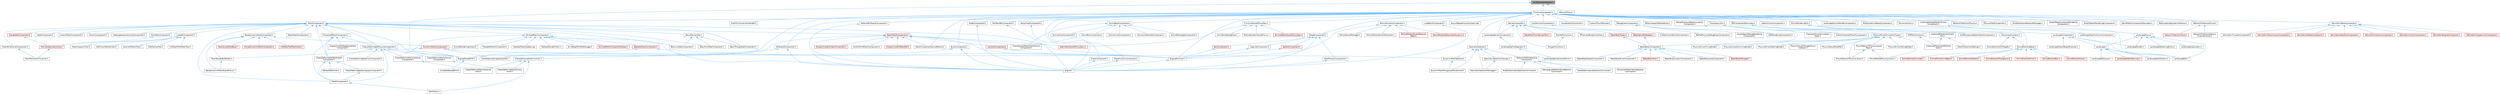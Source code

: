 digraph "NavRelevantInterface.h"
{
 // INTERACTIVE_SVG=YES
 // LATEX_PDF_SIZE
  bgcolor="transparent";
  edge [fontname=Helvetica,fontsize=10,labelfontname=Helvetica,labelfontsize=10];
  node [fontname=Helvetica,fontsize=10,shape=box,height=0.2,width=0.4];
  Node1 [id="Node000001",label="NavRelevantInterface.h",height=0.2,width=0.4,color="gray40", fillcolor="grey60", style="filled", fontcolor="black",tooltip=" "];
  Node1 -> Node2 [id="edge1_Node000001_Node000002",dir="back",color="steelblue1",style="solid",tooltip=" "];
  Node2 [id="Node000002",label="EngineSharedPCH.h",height=0.2,width=0.4,color="grey40", fillcolor="white", style="filled",URL="$dc/dbb/EngineSharedPCH_8h.html",tooltip=" "];
  Node2 -> Node3 [id="edge2_Node000002_Node000003",dir="back",color="steelblue1",style="solid",tooltip=" "];
  Node3 [id="Node000003",label="UnrealEdSharedPCH.h",height=0.2,width=0.4,color="grey40", fillcolor="white", style="filled",URL="$d1/de6/UnrealEdSharedPCH_8h.html",tooltip=" "];
  Node1 -> Node4 [id="edge3_Node000001_Node000004",dir="back",color="steelblue1",style="solid",tooltip=" "];
  Node4 [id="Node000004",label="NavLinkProxy.h",height=0.2,width=0.4,color="grey40", fillcolor="white", style="filled",URL="$d7/dda/NavLinkProxy_8h.html",tooltip=" "];
  Node1 -> Node5 [id="edge4_Node000001_Node000005",dir="back",color="steelblue1",style="solid",tooltip=" "];
  Node5 [id="Node000005",label="PrimitiveComponent.h",height=0.2,width=0.4,color="grey40", fillcolor="white", style="filled",URL="$df/d9f/PrimitiveComponent_8h.html",tooltip=" "];
  Node5 -> Node6 [id="edge5_Node000005_Node000006",dir="back",color="steelblue1",style="solid",tooltip=" "];
  Node6 [id="Node000006",label="ActorPrimitiveColorHandler.h",height=0.2,width=0.4,color="grey40", fillcolor="white", style="filled",URL="$d4/d72/ActorPrimitiveColorHandler_8h.html",tooltip=" "];
  Node5 -> Node7 [id="edge6_Node000005_Node000007",dir="back",color="steelblue1",style="solid",tooltip=" "];
  Node7 [id="Node000007",label="ArrowComponent.h",height=0.2,width=0.4,color="grey40", fillcolor="white", style="filled",URL="$db/d35/ArrowComponent_8h.html",tooltip=" "];
  Node7 -> Node8 [id="edge7_Node000007_Node000008",dir="back",color="steelblue1",style="solid",tooltip=" "];
  Node8 [id="Node000008",label="Engine.h",height=0.2,width=0.4,color="grey40", fillcolor="white", style="filled",URL="$d1/d34/Public_2Engine_8h.html",tooltip=" "];
  Node5 -> Node9 [id="edge8_Node000005_Node000009",dir="back",color="steelblue1",style="solid",tooltip=" "];
  Node9 [id="Node000009",label="AsyncRegisterLevelContext.cpp",height=0.2,width=0.4,color="grey40", fillcolor="white", style="filled",URL="$da/df8/AsyncRegisterLevelContext_8cpp.html",tooltip=" "];
  Node5 -> Node10 [id="edge9_Node000005_Node000010",dir="back",color="steelblue1",style="solid",tooltip=" "];
  Node10 [id="Node000010",label="BakedShallowWaterSimulation\lComponent.h",height=0.2,width=0.4,color="grey40", fillcolor="white", style="filled",URL="$d4/dbc/BakedShallowWaterSimulationComponent_8h.html",tooltip=" "];
  Node10 -> Node11 [id="edge10_Node000010_Node000011",dir="back",color="steelblue1",style="solid",tooltip=" "];
  Node11 [id="Node000011",label="WaterBodyComponent.h",height=0.2,width=0.4,color="grey40", fillcolor="white", style="filled",URL="$db/d59/WaterBodyComponent_8h.html",tooltip=" "];
  Node11 -> Node12 [id="edge11_Node000011_Node000012",dir="back",color="steelblue1",style="solid",tooltip=" "];
  Node12 [id="Node000012",label="WaterBodyActor.h",height=0.2,width=0.4,color="red", fillcolor="#FFF0F0", style="filled",URL="$da/d45/WaterBodyActor_8h.html",tooltip=" "];
  Node11 -> Node18 [id="edge12_Node000011_Node000018",dir="back",color="steelblue1",style="solid",tooltip=" "];
  Node18 [id="Node000018",label="WaterBodyCustomComponent.h",height=0.2,width=0.4,color="grey40", fillcolor="white", style="filled",URL="$dd/dc1/WaterBodyCustomComponent_8h.html",tooltip=" "];
  Node11 -> Node19 [id="edge13_Node000011_Node000019",dir="back",color="steelblue1",style="solid",tooltip=" "];
  Node19 [id="Node000019",label="WaterBodyLakeComponent.h",height=0.2,width=0.4,color="grey40", fillcolor="white", style="filled",URL="$d8/db7/WaterBodyLakeComponent_8h.html",tooltip=" "];
  Node11 -> Node20 [id="edge14_Node000011_Node000020",dir="back",color="steelblue1",style="solid",tooltip=" "];
  Node20 [id="Node000020",label="WaterBodyManager.h",height=0.2,width=0.4,color="red", fillcolor="#FFF0F0", style="filled",URL="$d7/d25/WaterBodyManager_8h.html",tooltip=" "];
  Node11 -> Node22 [id="edge15_Node000011_Node000022",dir="back",color="steelblue1",style="solid",tooltip=" "];
  Node22 [id="Node000022",label="WaterBodyOceanComponent.h",height=0.2,width=0.4,color="grey40", fillcolor="white", style="filled",URL="$d8/d9e/WaterBodyOceanComponent_8h.html",tooltip=" "];
  Node11 -> Node23 [id="edge16_Node000011_Node000023",dir="back",color="steelblue1",style="solid",tooltip=" "];
  Node23 [id="Node000023",label="WaterBodyRiverComponent.h",height=0.2,width=0.4,color="grey40", fillcolor="white", style="filled",URL="$d6/d69/WaterBodyRiverComponent_8h.html",tooltip=" "];
  Node5 -> Node24 [id="edge17_Node000005_Node000024",dir="back",color="steelblue1",style="solid",tooltip=" "];
  Node24 [id="Node000024",label="BillboardComponent.h",height=0.2,width=0.4,color="grey40", fillcolor="white", style="filled",URL="$db/d72/BillboardComponent_8h.html",tooltip=" "];
  Node24 -> Node25 [id="edge18_Node000024_Node000025",dir="back",color="steelblue1",style="solid",tooltip=" "];
  Node25 [id="Node000025",label="ChaosDeformableSolverActor.h",height=0.2,width=0.4,color="grey40", fillcolor="white", style="filled",URL="$d2/de9/ChaosDeformableSolverActor_8h.html",tooltip=" "];
  Node25 -> Node26 [id="edge19_Node000025_Node000026",dir="back",color="steelblue1",style="solid",tooltip=" "];
  Node26 [id="Node000026",label="ChaosDeformableCollisions\lActor.h",height=0.2,width=0.4,color="grey40", fillcolor="white", style="filled",URL="$d2/dce/ChaosDeformableCollisionsActor_8h.html",tooltip=" "];
  Node25 -> Node27 [id="edge20_Node000025_Node000027",dir="back",color="steelblue1",style="solid",tooltip=" "];
  Node27 [id="Node000027",label="ChaosDeformableConstraints\lActor.h",height=0.2,width=0.4,color="grey40", fillcolor="white", style="filled",URL="$d0/dd2/ChaosDeformableConstraintsActor_8h.html",tooltip=" "];
  Node25 -> Node28 [id="edge21_Node000025_Node000028",dir="back",color="steelblue1",style="solid",tooltip=" "];
  Node28 [id="Node000028",label="FleshActor.h",height=0.2,width=0.4,color="grey40", fillcolor="white", style="filled",URL="$d1/d7e/FleshActor_8h.html",tooltip=" "];
  Node24 -> Node8 [id="edge22_Node000024_Node000008",dir="back",color="steelblue1",style="solid",tooltip=" "];
  Node5 -> Node29 [id="edge23_Node000005_Node000029",dir="back",color="steelblue1",style="solid",tooltip=" "];
  Node29 [id="Node000029",label="BrushComponent.h",height=0.2,width=0.4,color="grey40", fillcolor="white", style="filled",URL="$d0/d9c/BrushComponent_8h.html",tooltip=" "];
  Node29 -> Node8 [id="edge24_Node000029_Node000008",dir="back",color="steelblue1",style="solid",tooltip=" "];
  Node29 -> Node30 [id="edge25_Node000029_Node000030",dir="back",color="steelblue1",style="solid",tooltip=" "];
  Node30 [id="Node000030",label="SceneGeometrySpatialCache.h",height=0.2,width=0.4,color="grey40", fillcolor="white", style="filled",URL="$d6/d6f/SceneGeometrySpatialCache_8h.html",tooltip=" "];
  Node5 -> Node31 [id="edge26_Node000005_Node000031",dir="back",color="steelblue1",style="solid",tooltip=" "];
  Node31 [id="Node000031",label="ClusterUnionComponent.h",height=0.2,width=0.4,color="grey40", fillcolor="white", style="filled",URL="$d0/d16/ClusterUnionComponent_8h.html",tooltip=" "];
  Node31 -> Node32 [id="edge27_Node000031_Node000032",dir="back",color="steelblue1",style="solid",tooltip=" "];
  Node32 [id="Node000032",label="ClusterUnionVehicleComponent.h",height=0.2,width=0.4,color="grey40", fillcolor="white", style="filled",URL="$dd/deb/ClusterUnionVehicleComponent_8h.html",tooltip=" "];
  Node5 -> Node33 [id="edge28_Node000005_Node000033",dir="back",color="steelblue1",style="solid",tooltip=" "];
  Node33 [id="Node000033",label="ComponentCollisionUtil.h",height=0.2,width=0.4,color="grey40", fillcolor="white", style="filled",URL="$d9/d1c/ComponentCollisionUtil_8h.html",tooltip=" "];
  Node5 -> Node34 [id="edge29_Node000005_Node000034",dir="back",color="steelblue1",style="solid",tooltip=" "];
  Node34 [id="Node000034",label="CustomPhysXPayload.h",height=0.2,width=0.4,color="grey40", fillcolor="white", style="filled",URL="$d3/d90/CustomPhysXPayload_8h.html",tooltip=" "];
  Node5 -> Node35 [id="edge30_Node000005_Node000035",dir="back",color="steelblue1",style="solid",tooltip=" "];
  Node35 [id="Node000035",label="DebugDrawComponent.h",height=0.2,width=0.4,color="grey40", fillcolor="white", style="filled",URL="$d9/dae/DebugDrawComponent_8h.html",tooltip=" "];
  Node35 -> Node36 [id="edge31_Node000035_Node000036",dir="back",color="steelblue1",style="solid",tooltip=" "];
  Node36 [id="Node000036",label="EQSRenderingComponent.h",height=0.2,width=0.4,color="grey40", fillcolor="white", style="filled",URL="$df/d63/EQSRenderingComponent_8h.html",tooltip=" "];
  Node35 -> Node37 [id="edge32_Node000035_Node000037",dir="back",color="steelblue1",style="solid",tooltip=" "];
  Node37 [id="Node000037",label="PathedPhysicsDebugDrawComponent.h",height=0.2,width=0.4,color="grey40", fillcolor="white", style="filled",URL="$d9/dd8/PathedPhysicsDebugDrawComponent_8h.html",tooltip=" "];
  Node35 -> Node38 [id="edge33_Node000035_Node000038",dir="back",color="steelblue1",style="solid",tooltip=" "];
  Node38 [id="Node000038",label="SmartObjectDebugRendering\lComponent.h",height=0.2,width=0.4,color="grey40", fillcolor="white", style="filled",URL="$d2/db9/SmartObjectDebugRenderingComponent_8h.html",tooltip=" "];
  Node5 -> Node39 [id="edge34_Node000005_Node000039",dir="back",color="steelblue1",style="solid",tooltip=" "];
  Node39 [id="Node000039",label="DrawFrustumComponent.h",height=0.2,width=0.4,color="grey40", fillcolor="white", style="filled",URL="$db/d24/DrawFrustumComponent_8h.html",tooltip=" "];
  Node39 -> Node8 [id="edge35_Node000039_Node000008",dir="back",color="steelblue1",style="solid",tooltip=" "];
  Node5 -> Node40 [id="edge36_Node000005_Node000040",dir="back",color="steelblue1",style="solid",tooltip=" "];
  Node40 [id="Node000040",label="EditorComponentSourceFactory.h",height=0.2,width=0.4,color="grey40", fillcolor="white", style="filled",URL="$d4/d35/EditorComponentSourceFactory_8h.html",tooltip=" "];
  Node5 -> Node41 [id="edge37_Node000005_Node000041",dir="back",color="steelblue1",style="solid",tooltip=" "];
  Node41 [id="Node000041",label="EditorViewportSelectability.h",height=0.2,width=0.4,color="grey40", fillcolor="white", style="filled",URL="$d0/da6/EditorViewportSelectability_8h.html",tooltip=" "];
  Node5 -> Node42 [id="edge38_Node000005_Node000042",dir="back",color="steelblue1",style="solid",tooltip=" "];
  Node42 [id="Node000042",label="EngineMinimal.h",height=0.2,width=0.4,color="grey40", fillcolor="white", style="filled",URL="$d0/d2c/EngineMinimal_8h.html",tooltip=" "];
  Node42 -> Node8 [id="edge39_Node000042_Node000008",dir="back",color="steelblue1",style="solid",tooltip=" "];
  Node5 -> Node2 [id="edge40_Node000005_Node000002",dir="back",color="steelblue1",style="solid",tooltip=" "];
  Node5 -> Node43 [id="edge41_Node000005_Node000043",dir="back",color="steelblue1",style="solid",tooltip=" "];
  Node43 [id="Node000043",label="FloorQueryUtils.h",height=0.2,width=0.4,color="grey40", fillcolor="white", style="filled",URL="$df/d2a/FloorQueryUtils_8h.html",tooltip=" "];
  Node43 -> Node44 [id="edge42_Node000043_Node000044",dir="back",color="steelblue1",style="solid",tooltip=" "];
  Node44 [id="Node000044",label="ChaosCharacterMoverComponent.h",height=0.2,width=0.4,color="grey40", fillcolor="white", style="filled",URL="$d5/dd2/ChaosCharacterMoverComponent_8h.html",tooltip=" "];
  Node43 -> Node45 [id="edge43_Node000043_Node000045",dir="back",color="steelblue1",style="solid",tooltip=" "];
  Node45 [id="Node000045",label="CharacterMoverSimulation\lTypes.h",height=0.2,width=0.4,color="grey40", fillcolor="white", style="filled",URL="$df/dcc/CharacterMoverSimulationTypes_8h.html",tooltip=" "];
  Node43 -> Node46 [id="edge44_Node000043_Node000046",dir="back",color="steelblue1",style="solid",tooltip=" "];
  Node46 [id="Node000046",label="PhysicsMoverSimulationTypes.h",height=0.2,width=0.4,color="grey40", fillcolor="white", style="filled",URL="$d1/d2f/PhysicsMoverSimulationTypes_8h.html",tooltip=" "];
  Node46 -> Node47 [id="edge45_Node000046_Node000047",dir="back",color="steelblue1",style="solid",tooltip=" "];
  Node47 [id="Node000047",label="MoverNetworkPhysicsLiaison.h",height=0.2,width=0.4,color="grey40", fillcolor="white", style="filled",URL="$d7/d6a/MoverNetworkPhysicsLiaison_8h.html",tooltip=" "];
  Node46 -> Node48 [id="edge46_Node000046_Node000048",dir="back",color="steelblue1",style="solid",tooltip=" "];
  Node48 [id="Node000048",label="MoverNetworkPhysicsLiaison\lBase.h",height=0.2,width=0.4,color="grey40", fillcolor="white", style="filled",URL="$d6/d54/MoverNetworkPhysicsLiaisonBase_8h.html",tooltip=" "];
  Node48 -> Node47 [id="edge47_Node000048_Node000047",dir="back",color="steelblue1",style="solid",tooltip=" "];
  Node48 -> Node49 [id="edge48_Node000048_Node000049",dir="back",color="steelblue1",style="solid",tooltip=" "];
  Node49 [id="Node000049",label="MoverPathedPhysicsLiaison.h",height=0.2,width=0.4,color="grey40", fillcolor="white", style="filled",URL="$d8/d2d/MoverPathedPhysicsLiaison_8h.html",tooltip=" "];
  Node46 -> Node49 [id="edge49_Node000046_Node000049",dir="back",color="steelblue1",style="solid",tooltip=" "];
  Node46 -> Node50 [id="edge50_Node000046_Node000050",dir="back",color="steelblue1",style="solid",tooltip=" "];
  Node50 [id="Node000050",label="PhysicsDrivenFallingMode.h",height=0.2,width=0.4,color="grey40", fillcolor="white", style="filled",URL="$de/d7a/PhysicsDrivenFallingMode_8h.html",tooltip=" "];
  Node46 -> Node51 [id="edge51_Node000046_Node000051",dir="back",color="steelblue1",style="solid",tooltip=" "];
  Node51 [id="Node000051",label="PhysicsDrivenFlyingMode.h",height=0.2,width=0.4,color="grey40", fillcolor="white", style="filled",URL="$d4/d63/PhysicsDrivenFlyingMode_8h.html",tooltip=" "];
  Node46 -> Node52 [id="edge52_Node000046_Node000052",dir="back",color="steelblue1",style="solid",tooltip=" "];
  Node52 [id="Node000052",label="PhysicsDrivenSwimmingMode.h",height=0.2,width=0.4,color="grey40", fillcolor="white", style="filled",URL="$d2/d15/PhysicsDrivenSwimmingMode_8h.html",tooltip=" "];
  Node46 -> Node53 [id="edge53_Node000046_Node000053",dir="back",color="steelblue1",style="solid",tooltip=" "];
  Node53 [id="Node000053",label="PhysicsDrivenWalkingMode.h",height=0.2,width=0.4,color="grey40", fillcolor="white", style="filled",URL="$d8/d69/PhysicsDrivenWalkingMode_8h.html",tooltip=" "];
  Node46 -> Node54 [id="edge54_Node000046_Node000054",dir="back",color="steelblue1",style="solid",tooltip=" "];
  Node54 [id="Node000054",label="PhysicsMoverManagerAsync\lCallback.h",height=0.2,width=0.4,color="grey40", fillcolor="white", style="filled",URL="$d6/d7c/PhysicsMoverManagerAsyncCallback_8h.html",tooltip=" "];
  Node46 -> Node55 [id="edge55_Node000046_Node000055",dir="back",color="steelblue1",style="solid",tooltip=" "];
  Node55 [id="Node000055",label="PhysicsStanceModifier.h",height=0.2,width=0.4,color="grey40", fillcolor="white", style="filled",URL="$dc/d04/PhysicsStanceModifier_8h.html",tooltip=" "];
  Node5 -> Node56 [id="edge56_Node000005_Node000056",dir="back",color="steelblue1",style="solid",tooltip=" "];
  Node56 [id="Node000056",label="GeometrySelector.h",height=0.2,width=0.4,color="grey40", fillcolor="white", style="filled",URL="$d5/d67/GeometrySelector_8h.html",tooltip=" "];
  Node56 -> Node57 [id="edge57_Node000056_Node000057",dir="back",color="steelblue1",style="solid",tooltip=" "];
  Node57 [id="Node000057",label="DynamicMeshPolygroupTransformer.h",height=0.2,width=0.4,color="grey40", fillcolor="white", style="filled",URL="$dc/db2/DynamicMeshPolygroupTransformer_8h.html",tooltip=" "];
  Node56 -> Node58 [id="edge58_Node000056_Node000058",dir="back",color="steelblue1",style="solid",tooltip=" "];
  Node58 [id="Node000058",label="DynamicMeshSelector.h",height=0.2,width=0.4,color="grey40", fillcolor="white", style="filled",URL="$dc/d01/DynamicMeshSelector_8h.html",tooltip=" "];
  Node58 -> Node57 [id="edge59_Node000058_Node000057",dir="back",color="steelblue1",style="solid",tooltip=" "];
  Node56 -> Node59 [id="edge60_Node000056_Node000059",dir="back",color="steelblue1",style="solid",tooltip=" "];
  Node59 [id="Node000059",label="GeometrySelectionChanges.h",height=0.2,width=0.4,color="grey40", fillcolor="white", style="filled",URL="$d2/d21/GeometrySelectionChanges_8h.html",tooltip=" "];
  Node59 -> Node60 [id="edge61_Node000059_Node000060",dir="back",color="steelblue1",style="solid",tooltip=" "];
  Node60 [id="Node000060",label="GeometrySelectionManager.h",height=0.2,width=0.4,color="grey40", fillcolor="white", style="filled",URL="$d9/d43/GeometrySelectionManager_8h.html",tooltip=" "];
  Node56 -> Node60 [id="edge62_Node000056_Node000060",dir="back",color="steelblue1",style="solid",tooltip=" "];
  Node56 -> Node61 [id="edge63_Node000056_Node000061",dir="back",color="steelblue1",style="solid",tooltip=" "];
  Node61 [id="Node000061",label="SelectionEditInteractive\lCommand.h",height=0.2,width=0.4,color="grey40", fillcolor="white", style="filled",URL="$d8/db5/SelectionEditInteractiveCommand_8h.html",tooltip=" "];
  Node61 -> Node62 [id="edge64_Node000061_Node000062",dir="back",color="steelblue1",style="solid",tooltip=" "];
  Node62 [id="Node000062",label="DeleteGeometrySelectionCommand.h",height=0.2,width=0.4,color="grey40", fillcolor="white", style="filled",URL="$d2/db3/DeleteGeometrySelectionCommand_8h.html",tooltip=" "];
  Node61 -> Node63 [id="edge65_Node000061_Node000063",dir="back",color="steelblue1",style="solid",tooltip=" "];
  Node63 [id="Node000063",label="DisconnectGeometrySelection\lCommand.h",height=0.2,width=0.4,color="grey40", fillcolor="white", style="filled",URL="$df/d86/DisconnectGeometrySelectionCommand_8h.html",tooltip=" "];
  Node61 -> Node64 [id="edge66_Node000061_Node000064",dir="back",color="steelblue1",style="solid",tooltip=" "];
  Node64 [id="Node000064",label="ModifyGeometrySelectionCommand.h",height=0.2,width=0.4,color="grey40", fillcolor="white", style="filled",URL="$d2/dc3/ModifyGeometrySelectionCommand_8h.html",tooltip=" "];
  Node61 -> Node65 [id="edge67_Node000061_Node000065",dir="back",color="steelblue1",style="solid",tooltip=" "];
  Node65 [id="Node000065",label="RetriangulateGeometrySelection\lCommand.h",height=0.2,width=0.4,color="grey40", fillcolor="white", style="filled",URL="$de/d4b/RetriangulateGeometrySelectionCommand_8h.html",tooltip=" "];
  Node5 -> Node66 [id="edge68_Node000005_Node000066",dir="back",color="steelblue1",style="solid",tooltip=" "];
  Node66 [id="Node000066",label="GizmoBaseComponent.h",height=0.2,width=0.4,color="grey40", fillcolor="white", style="filled",URL="$db/dfd/GizmoBaseComponent_8h.html",tooltip=" "];
  Node66 -> Node67 [id="edge69_Node000066_Node000067",dir="back",color="steelblue1",style="solid",tooltip=" "];
  Node67 [id="Node000067",label="GizmoArrowComponent.h",height=0.2,width=0.4,color="grey40", fillcolor="white", style="filled",URL="$d9/df9/GizmoArrowComponent_8h.html",tooltip=" "];
  Node66 -> Node68 [id="edge70_Node000066_Node000068",dir="back",color="steelblue1",style="solid",tooltip=" "];
  Node68 [id="Node000068",label="GizmoBoxComponent.h",height=0.2,width=0.4,color="grey40", fillcolor="white", style="filled",URL="$d4/d84/GizmoBoxComponent_8h.html",tooltip=" "];
  Node66 -> Node69 [id="edge71_Node000066_Node000069",dir="back",color="steelblue1",style="solid",tooltip=" "];
  Node69 [id="Node000069",label="GizmoCircleComponent.h",height=0.2,width=0.4,color="grey40", fillcolor="white", style="filled",URL="$d3/d78/GizmoCircleComponent_8h.html",tooltip=" "];
  Node66 -> Node70 [id="edge72_Node000066_Node000070",dir="back",color="steelblue1",style="solid",tooltip=" "];
  Node70 [id="Node000070",label="GizmoLineHandleComponent.h",height=0.2,width=0.4,color="grey40", fillcolor="white", style="filled",URL="$d3/d98/GizmoLineHandleComponent_8h.html",tooltip=" "];
  Node66 -> Node71 [id="edge73_Node000066_Node000071",dir="back",color="steelblue1",style="solid",tooltip=" "];
  Node71 [id="Node000071",label="GizmoRectangleComponent.h",height=0.2,width=0.4,color="grey40", fillcolor="white", style="filled",URL="$d9/ded/GizmoRectangleComponent_8h.html",tooltip=" "];
  Node66 -> Node72 [id="edge74_Node000066_Node000072",dir="back",color="steelblue1",style="solid",tooltip=" "];
  Node72 [id="Node000072",label="ViewAdjustedStaticMeshGizmo\lComponent.h",height=0.2,width=0.4,color="grey40", fillcolor="white", style="filled",URL="$d3/d99/ViewAdjustedStaticMeshGizmoComponent_8h.html",tooltip=" "];
  Node5 -> Node73 [id="edge75_Node000005_Node000073",dir="back",color="steelblue1",style="solid",tooltip=" "];
  Node73 [id="Node000073",label="GizmoRenderingUtil.h",height=0.2,width=0.4,color="grey40", fillcolor="white", style="filled",URL="$d0/d40/GizmoRenderingUtil_8h.html",tooltip=" "];
  Node73 -> Node74 [id="edge76_Node000073_Node000074",dir="back",color="steelblue1",style="solid",tooltip=" "];
  Node74 [id="Node000074",label="GizmoElementBase.h",height=0.2,width=0.4,color="grey40", fillcolor="white", style="filled",URL="$d5/d19/GizmoElementBase_8h.html",tooltip=" "];
  Node74 -> Node75 [id="edge77_Node000074_Node000075",dir="back",color="steelblue1",style="solid",tooltip=" "];
  Node75 [id="Node000075",label="GizmoElementArrow.h",height=0.2,width=0.4,color="red", fillcolor="#FFF0F0", style="filled",URL="$df/d5b/GizmoElementArrow_8h.html",tooltip=" "];
  Node74 -> Node77 [id="edge78_Node000074_Node000077",dir="back",color="steelblue1",style="solid",tooltip=" "];
  Node77 [id="Node000077",label="GizmoElementBox.h",height=0.2,width=0.4,color="red", fillcolor="#FFF0F0", style="filled",URL="$d6/d7f/GizmoElementBox_8h.html",tooltip=" "];
  Node74 -> Node78 [id="edge79_Node000074_Node000078",dir="back",color="steelblue1",style="solid",tooltip=" "];
  Node78 [id="Node000078",label="GizmoElementCone.h",height=0.2,width=0.4,color="red", fillcolor="#FFF0F0", style="filled",URL="$dc/dca/GizmoElementCone_8h.html",tooltip=" "];
  Node74 -> Node79 [id="edge80_Node000074_Node000079",dir="back",color="steelblue1",style="solid",tooltip=" "];
  Node79 [id="Node000079",label="GizmoElementCylinder.h",height=0.2,width=0.4,color="red", fillcolor="#FFF0F0", style="filled",URL="$da/dff/GizmoElementCylinder_8h.html",tooltip=" "];
  Node74 -> Node80 [id="edge81_Node000074_Node000080",dir="back",color="steelblue1",style="solid",tooltip=" "];
  Node80 [id="Node000080",label="GizmoElementLineBase.h",height=0.2,width=0.4,color="red", fillcolor="#FFF0F0", style="filled",URL="$d4/d1b/GizmoElementLineBase_8h.html",tooltip=" "];
  Node74 -> Node88 [id="edge82_Node000074_Node000088",dir="back",color="steelblue1",style="solid",tooltip=" "];
  Node88 [id="Node000088",label="GizmoElementSphere.h",height=0.2,width=0.4,color="red", fillcolor="#FFF0F0", style="filled",URL="$df/d53/GizmoElementSphere_8h.html",tooltip=" "];
  Node74 -> Node89 [id="edge83_Node000074_Node000089",dir="back",color="steelblue1",style="solid",tooltip=" "];
  Node89 [id="Node000089",label="GizmoElementTriangleList.h",height=0.2,width=0.4,color="red", fillcolor="#FFF0F0", style="filled",URL="$dc/dc3/GizmoElementTriangleList_8h.html",tooltip=" "];
  Node73 -> Node90 [id="edge84_Node000073_Node000090",dir="back",color="steelblue1",style="solid",tooltip=" "];
  Node90 [id="Node000090",label="GizmoViewContext.h",height=0.2,width=0.4,color="grey40", fillcolor="white", style="filled",URL="$dd/d1a/GizmoViewContext_8h.html",tooltip=" "];
  Node90 -> Node74 [id="edge85_Node000090_Node000074",dir="back",color="steelblue1",style="solid",tooltip=" "];
  Node90 -> Node91 [id="edge86_Node000090_Node000091",dir="back",color="steelblue1",style="solid",tooltip=" "];
  Node91 [id="Node000091",label="GizmoElementHitTargets.h",height=0.2,width=0.4,color="grey40", fillcolor="white", style="filled",URL="$da/d23/GizmoElementHitTargets_8h.html",tooltip=" "];
  Node5 -> Node92 [id="edge87_Node000005_Node000092",dir="back",color="steelblue1",style="solid",tooltip=" "];
  Node92 [id="Node000092",label="ISMComponentDescriptor.h",height=0.2,width=0.4,color="grey40", fillcolor="white", style="filled",URL="$dd/d82/ISMComponentDescriptor_8h.html",tooltip=" "];
  Node92 -> Node93 [id="edge88_Node000092_Node000093",dir="back",color="steelblue1",style="solid",tooltip=" "];
  Node93 [id="Node000093",label="HLODInstancedStaticMeshComponent.h",height=0.2,width=0.4,color="grey40", fillcolor="white", style="filled",URL="$dd/d88/HLODInstancedStaticMeshComponent_8h.html",tooltip=" "];
  Node92 -> Node94 [id="edge89_Node000092_Node000094",dir="back",color="steelblue1",style="solid",tooltip=" "];
  Node94 [id="Node000094",label="ISMPartitionActor.h",height=0.2,width=0.4,color="grey40", fillcolor="white", style="filled",URL="$d8/dac/ISMPartitionActor_8h.html",tooltip=" "];
  Node94 -> Node95 [id="edge90_Node000094_Node000095",dir="back",color="steelblue1",style="solid",tooltip=" "];
  Node95 [id="Node000095",label="InstancedPlacementPartition\lActor.h",height=0.2,width=0.4,color="grey40", fillcolor="white", style="filled",URL="$dd/d43/InstancedPlacementPartitionActor_8h.html",tooltip=" "];
  Node92 -> Node96 [id="edge91_Node000092_Node000096",dir="back",color="steelblue1",style="solid",tooltip=" "];
  Node96 [id="Node000096",label="InstancedPlacementClient\lInfo.h",height=0.2,width=0.4,color="grey40", fillcolor="white", style="filled",URL="$d0/d12/InstancedPlacementClientInfo_8h.html",tooltip=" "];
  Node96 -> Node97 [id="edge92_Node000096_Node000097",dir="back",color="steelblue1",style="solid",tooltip=" "];
  Node97 [id="Node000097",label="EditorPlacementSettings.h",height=0.2,width=0.4,color="grey40", fillcolor="white", style="filled",URL="$dd/daf/EditorPlacementSettings_8h.html",tooltip=" "];
  Node96 -> Node95 [id="edge93_Node000096_Node000095",dir="back",color="steelblue1",style="solid",tooltip=" "];
  Node5 -> Node98 [id="edge94_Node000005_Node000098",dir="back",color="steelblue1",style="solid",tooltip=" "];
  Node98 [id="Node000098",label="LakeCollisionComponent.h",height=0.2,width=0.4,color="grey40", fillcolor="white", style="filled",URL="$d6/d05/LakeCollisionComponent_8h.html",tooltip=" "];
  Node5 -> Node99 [id="edge95_Node000005_Node000099",dir="back",color="steelblue1",style="solid",tooltip=" "];
  Node99 [id="Node000099",label="LandscapeComponent.h",height=0.2,width=0.4,color="grey40", fillcolor="white", style="filled",URL="$d4/dba/LandscapeComponent_8h.html",tooltip=" "];
  Node99 -> Node100 [id="edge96_Node000099_Node000100",dir="back",color="steelblue1",style="solid",tooltip=" "];
  Node100 [id="Node000100",label="Landscape.h",height=0.2,width=0.4,color="grey40", fillcolor="white", style="filled",URL="$d5/dd6/Landscape_8h.html",tooltip=" "];
  Node100 -> Node101 [id="edge97_Node000100_Node000101",dir="back",color="steelblue1",style="solid",tooltip=" "];
  Node101 [id="Node000101",label="LandscapeEdit.h",height=0.2,width=0.4,color="grey40", fillcolor="white", style="filled",URL="$df/d61/LandscapeEdit_8h.html",tooltip=" "];
  Node100 -> Node102 [id="edge98_Node000100_Node000102",dir="back",color="steelblue1",style="solid",tooltip=" "];
  Node102 [id="Node000102",label="LandscapeEditLayer.h",height=0.2,width=0.4,color="grey40", fillcolor="white", style="filled",URL="$d2/d34/LandscapeEditLayer_8h.html",tooltip=" "];
  Node100 -> Node103 [id="edge99_Node000100_Node000103",dir="back",color="steelblue1",style="solid",tooltip=" "];
  Node103 [id="Node000103",label="LandscapeEditorServices.h",height=0.2,width=0.4,color="red", fillcolor="#FFF0F0", style="filled",URL="$d0/de9/LandscapeEditorServices_8h.html",tooltip=" "];
  Node100 -> Node105 [id="edge100_Node000100_Node000105",dir="back",color="steelblue1",style="solid",tooltip=" "];
  Node105 [id="Node000105",label="LandscapeNotification.h",height=0.2,width=0.4,color="grey40", fillcolor="white", style="filled",URL="$d7/de3/LandscapeNotification_8h.html",tooltip=" "];
  Node99 -> Node101 [id="edge101_Node000099_Node000101",dir="back",color="steelblue1",style="solid",tooltip=" "];
  Node99 -> Node106 [id="edge102_Node000099_Node000106",dir="back",color="steelblue1",style="solid",tooltip=" "];
  Node106 [id="Node000106",label="LandscapeGrassWeightExporter.h",height=0.2,width=0.4,color="grey40", fillcolor="white", style="filled",URL="$de/d64/LandscapeGrassWeightExporter_8h.html",tooltip=" "];
  Node99 -> Node107 [id="edge103_Node000099_Node000107",dir="back",color="steelblue1",style="solid",tooltip=" "];
  Node107 [id="Node000107",label="LandscapeRender.h",height=0.2,width=0.4,color="grey40", fillcolor="white", style="filled",URL="$df/d67/LandscapeRender_8h.html",tooltip=" "];
  Node5 -> Node108 [id="edge104_Node000005_Node000108",dir="back",color="steelblue1",style="solid",tooltip=" "];
  Node108 [id="Node000108",label="LandscapeGizmoRenderComponent.h",height=0.2,width=0.4,color="grey40", fillcolor="white", style="filled",URL="$d0/d84/LandscapeGizmoRenderComponent_8h.html",tooltip=" "];
  Node5 -> Node109 [id="edge105_Node000005_Node000109",dir="back",color="steelblue1",style="solid",tooltip=" "];
  Node109 [id="Node000109",label="LandscapeHeightfieldCollision\lComponent.h",height=0.2,width=0.4,color="grey40", fillcolor="white", style="filled",URL="$d2/d06/LandscapeHeightfieldCollisionComponent_8h.html",tooltip=" "];
  Node109 -> Node101 [id="edge106_Node000109_Node000101",dir="back",color="steelblue1",style="solid",tooltip=" "];
  Node109 -> Node110 [id="edge107_Node000109_Node000110",dir="back",color="steelblue1",style="solid",tooltip=" "];
  Node110 [id="Node000110",label="LandscapeMeshCollisionComponent.h",height=0.2,width=0.4,color="grey40", fillcolor="white", style="filled",URL="$d0/dab/LandscapeMeshCollisionComponent_8h.html",tooltip=" "];
  Node109 -> Node111 [id="edge108_Node000109_Node000111",dir="back",color="steelblue1",style="solid",tooltip=" "];
  Node111 [id="Node000111",label="LandscapeProxy.h",height=0.2,width=0.4,color="grey40", fillcolor="white", style="filled",URL="$db/dae/LandscapeProxy_8h.html",tooltip=" "];
  Node111 -> Node100 [id="edge109_Node000111_Node000100",dir="back",color="steelblue1",style="solid",tooltip=" "];
  Node111 -> Node101 [id="edge110_Node000111_Node000101",dir="back",color="steelblue1",style="solid",tooltip=" "];
  Node111 -> Node107 [id="edge111_Node000111_Node000107",dir="back",color="steelblue1",style="solid",tooltip=" "];
  Node111 -> Node112 [id="edge112_Node000111_Node000112",dir="back",color="steelblue1",style="solid",tooltip=" "];
  Node112 [id="Node000112",label="LandscapeStreamingProxy.h",height=0.2,width=0.4,color="grey40", fillcolor="white", style="filled",URL="$de/d5a/LandscapeStreamingProxy_8h.html",tooltip=" "];
  Node111 -> Node113 [id="edge113_Node000111_Node000113",dir="back",color="steelblue1",style="solid",tooltip=" "];
  Node113 [id="Node000113",label="LandscapeSubsystem.h",height=0.2,width=0.4,color="grey40", fillcolor="white", style="filled",URL="$d7/ddd/LandscapeSubsystem_8h.html",tooltip=" "];
  Node5 -> Node114 [id="edge114_Node000005_Node000114",dir="back",color="steelblue1",style="solid",tooltip=" "];
  Node114 [id="Node000114",label="LandscapeSplinesComponent.h",height=0.2,width=0.4,color="grey40", fillcolor="white", style="filled",URL="$d4/d7e/LandscapeSplinesComponent_8h.html",tooltip=" "];
  Node114 -> Node115 [id="edge115_Node000114_Node000115",dir="back",color="steelblue1",style="solid",tooltip=" "];
  Node115 [id="Node000115",label="LandscapeSplineSegment.h",height=0.2,width=0.4,color="grey40", fillcolor="white", style="filled",URL="$d4/d8d/LandscapeSplineSegment_8h.html",tooltip=" "];
  Node115 -> Node116 [id="edge116_Node000115_Node000116",dir="back",color="steelblue1",style="solid",tooltip=" "];
  Node116 [id="Node000116",label="LandscapeSplineControlPoint.h",height=0.2,width=0.4,color="grey40", fillcolor="white", style="filled",URL="$d2/d00/LandscapeSplineControlPoint_8h.html",tooltip=" "];
  Node5 -> Node117 [id="edge117_Node000005_Node000117",dir="back",color="steelblue1",style="solid",tooltip=" "];
  Node117 [id="Node000117",label="LineBatchComponent.h",height=0.2,width=0.4,color="grey40", fillcolor="white", style="filled",URL="$d4/dd8/LineBatchComponent_8h.html",tooltip=" "];
  Node117 -> Node8 [id="edge118_Node000117_Node000008",dir="back",color="steelblue1",style="solid",tooltip=" "];
  Node5 -> Node118 [id="edge119_Node000005_Node000118",dir="back",color="steelblue1",style="solid",tooltip=" "];
  Node118 [id="Node000118",label="MaterialBillboardComponent.h",height=0.2,width=0.4,color="grey40", fillcolor="white", style="filled",URL="$d0/d98/MaterialBillboardComponent_8h.html",tooltip=" "];
  Node118 -> Node8 [id="edge120_Node000118_Node000008",dir="back",color="steelblue1",style="solid",tooltip=" "];
  Node5 -> Node119 [id="edge121_Node000005_Node000119",dir="back",color="steelblue1",style="solid",tooltip=" "];
  Node119 [id="Node000119",label="MeshComponent.h",height=0.2,width=0.4,color="grey40", fillcolor="white", style="filled",URL="$dd/d57/MeshComponent_8h.html",tooltip=" "];
  Node119 -> Node120 [id="edge122_Node000119_Node000120",dir="back",color="steelblue1",style="solid",tooltip=" "];
  Node120 [id="Node000120",label="BaseDynamicMeshComponent.h",height=0.2,width=0.4,color="grey40", fillcolor="white", style="filled",URL="$d3/df4/BaseDynamicMeshComponent_8h.html",tooltip=" "];
  Node120 -> Node121 [id="edge123_Node000120_Node000121",dir="back",color="steelblue1",style="solid",tooltip=" "];
  Node121 [id="Node000121",label="BaseDynamicMeshSceneProxy.h",height=0.2,width=0.4,color="grey40", fillcolor="white", style="filled",URL="$d2/dee/BaseDynamicMeshSceneProxy_8h.html",tooltip=" "];
  Node120 -> Node122 [id="edge124_Node000120_Node000122",dir="back",color="steelblue1",style="solid",tooltip=" "];
  Node122 [id="Node000122",label="DynamicMeshComponent.h",height=0.2,width=0.4,color="red", fillcolor="#FFF0F0", style="filled",URL="$d8/d66/DynamicMeshComponent_8h.html",tooltip=" "];
  Node122 -> Node58 [id="edge125_Node000122_Node000058",dir="back",color="steelblue1",style="solid",tooltip=" "];
  Node122 -> Node132 [id="edge126_Node000122_Node000132",dir="back",color="steelblue1",style="solid",tooltip=" "];
  Node132 [id="Node000132",label="MeshRenderBufferSet.h",height=0.2,width=0.4,color="grey40", fillcolor="white", style="filled",URL="$de/dc2/MeshRenderBufferSet_8h.html",tooltip=" "];
  Node132 -> Node121 [id="edge127_Node000132_Node000121",dir="back",color="steelblue1",style="solid",tooltip=" "];
  Node122 -> Node30 [id="edge128_Node000122_Node000030",dir="back",color="steelblue1",style="solid",tooltip=" "];
  Node120 -> Node132 [id="edge129_Node000120_Node000132",dir="back",color="steelblue1",style="solid",tooltip=" "];
  Node120 -> Node191 [id="edge130_Node000120_Node000191",dir="back",color="steelblue1",style="solid",tooltip=" "];
  Node191 [id="Node000191",label="MeshSculptToolBase.h",height=0.2,width=0.4,color="red", fillcolor="#FFF0F0", style="filled",URL="$d8/d2a/MeshSculptToolBase_8h.html",tooltip=" "];
  Node120 -> Node194 [id="edge131_Node000120_Node000194",dir="back",color="steelblue1",style="solid",tooltip=" "];
  Node194 [id="Node000194",label="OctreeDynamicMeshComponent.h",height=0.2,width=0.4,color="red", fillcolor="#FFF0F0", style="filled",URL="$d9/d19/OctreeDynamicMeshComponent_8h.html",tooltip=" "];
  Node120 -> Node195 [id="edge132_Node000120_Node000195",dir="back",color="steelblue1",style="solid",tooltip=" "];
  Node195 [id="Node000195",label="UVEditorToolMeshInput.h",height=0.2,width=0.4,color="red", fillcolor="#FFF0F0", style="filled",URL="$d2/de6/UVEditorToolMeshInput_8h.html",tooltip=" "];
  Node119 -> Node208 [id="edge133_Node000119_Node000208",dir="back",color="steelblue1",style="solid",tooltip=" "];
  Node208 [id="Node000208",label="BasicElementSet.h",height=0.2,width=0.4,color="grey40", fillcolor="white", style="filled",URL="$de/d31/BasicElementSet_8h.html",tooltip=" "];
  Node208 -> Node209 [id="edge134_Node000208_Node000209",dir="back",color="steelblue1",style="solid",tooltip=" "];
  Node209 [id="Node000209",label="BasicLineSetComponent.h",height=0.2,width=0.4,color="grey40", fillcolor="white", style="filled",URL="$da/d78/BasicLineSetComponent_8h.html",tooltip=" "];
  Node208 -> Node210 [id="edge135_Node000208_Node000210",dir="back",color="steelblue1",style="solid",tooltip=" "];
  Node210 [id="Node000210",label="BasicPointSetComponent.h",height=0.2,width=0.4,color="grey40", fillcolor="white", style="filled",URL="$d4/d5f/BasicPointSetComponent_8h.html",tooltip=" "];
  Node208 -> Node211 [id="edge136_Node000208_Node000211",dir="back",color="steelblue1",style="solid",tooltip=" "];
  Node211 [id="Node000211",label="BasicTriangleSetComponent.h",height=0.2,width=0.4,color="grey40", fillcolor="white", style="filled",URL="$d0/d56/BasicTriangleSetComponent_8h.html",tooltip=" "];
  Node119 -> Node209 [id="edge137_Node000119_Node000209",dir="back",color="steelblue1",style="solid",tooltip=" "];
  Node119 -> Node210 [id="edge138_Node000119_Node000210",dir="back",color="steelblue1",style="solid",tooltip=" "];
  Node119 -> Node211 [id="edge139_Node000119_Node000211",dir="back",color="steelblue1",style="solid",tooltip=" "];
  Node119 -> Node212 [id="edge140_Node000119_Node000212",dir="back",color="steelblue1",style="solid",tooltip=" "];
  Node212 [id="Node000212",label="CableComponent.h",height=0.2,width=0.4,color="grey40", fillcolor="white", style="filled",URL="$d4/dd5/CableComponent_8h.html",tooltip=" "];
  Node119 -> Node213 [id="edge141_Node000119_Node000213",dir="back",color="steelblue1",style="solid",tooltip=" "];
  Node213 [id="Node000213",label="ChaosDeformablePhysicsComponent.h",height=0.2,width=0.4,color="grey40", fillcolor="white", style="filled",URL="$d3/da9/ChaosDeformablePhysicsComponent_8h.html",tooltip=" "];
  Node213 -> Node214 [id="edge142_Node000213_Node000214",dir="back",color="steelblue1",style="solid",tooltip=" "];
  Node214 [id="Node000214",label="ChaosDeformableCollisions\lComponent.h",height=0.2,width=0.4,color="grey40", fillcolor="white", style="filled",URL="$d3/da7/ChaosDeformableCollisionsComponent_8h.html",tooltip=" "];
  Node214 -> Node26 [id="edge143_Node000214_Node000026",dir="back",color="steelblue1",style="solid",tooltip=" "];
  Node213 -> Node215 [id="edge144_Node000213_Node000215",dir="back",color="steelblue1",style="solid",tooltip=" "];
  Node215 [id="Node000215",label="ChaosDeformableConstraints\lComponent.h",height=0.2,width=0.4,color="grey40", fillcolor="white", style="filled",URL="$d9/df8/ChaosDeformableConstraintsComponent_8h.html",tooltip=" "];
  Node215 -> Node27 [id="edge145_Node000215_Node000027",dir="back",color="steelblue1",style="solid",tooltip=" "];
  Node213 -> Node216 [id="edge146_Node000213_Node000216",dir="back",color="steelblue1",style="solid",tooltip=" "];
  Node216 [id="Node000216",label="ChaosDeformableSolverComponent.h",height=0.2,width=0.4,color="grey40", fillcolor="white", style="filled",URL="$dd/df6/ChaosDeformableSolverComponent_8h.html",tooltip=" "];
  Node213 -> Node217 [id="edge147_Node000213_Node000217",dir="back",color="steelblue1",style="solid",tooltip=" "];
  Node217 [id="Node000217",label="ChaosDeformableTetrahedral\lComponent.h",height=0.2,width=0.4,color="grey40", fillcolor="white", style="filled",URL="$d3/db3/ChaosDeformableTetrahedralComponent_8h.html",tooltip=" "];
  Node217 -> Node218 [id="edge148_Node000217_Node000218",dir="back",color="steelblue1",style="solid",tooltip=" "];
  Node218 [id="Node000218",label="ChaosDeformableGameplayComponent.h",height=0.2,width=0.4,color="grey40", fillcolor="white", style="filled",URL="$d4/de0/ChaosDeformableGameplayComponent_8h.html",tooltip=" "];
  Node218 -> Node219 [id="edge149_Node000218_Node000219",dir="back",color="steelblue1",style="solid",tooltip=" "];
  Node219 [id="Node000219",label="FleshComponent.h",height=0.2,width=0.4,color="grey40", fillcolor="white", style="filled",URL="$d0/d29/FleshComponent_8h.html",tooltip=" "];
  Node219 -> Node28 [id="edge150_Node000219_Node000028",dir="back",color="steelblue1",style="solid",tooltip=" "];
  Node217 -> Node220 [id="edge151_Node000217_Node000220",dir="back",color="steelblue1",style="solid",tooltip=" "];
  Node220 [id="Node000220",label="DIFleshDeformer.h",height=0.2,width=0.4,color="grey40", fillcolor="white", style="filled",URL="$d6/d60/DIFleshDeformer_8h.html",tooltip=" "];
  Node217 -> Node219 [id="edge152_Node000217_Node000219",dir="back",color="steelblue1",style="solid",tooltip=" "];
  Node213 -> Node219 [id="edge153_Node000213_Node000219",dir="back",color="steelblue1",style="solid",tooltip=" "];
  Node119 -> Node217 [id="edge154_Node000119_Node000217",dir="back",color="steelblue1",style="solid",tooltip=" "];
  Node119 -> Node221 [id="edge155_Node000119_Node000221",dir="back",color="steelblue1",style="solid",tooltip=" "];
  Node221 [id="Node000221",label="CustomMeshComponent.h",height=0.2,width=0.4,color="grey40", fillcolor="white", style="filled",URL="$de/d34/CustomMeshComponent_8h.html",tooltip=" "];
  Node119 -> Node42 [id="edge156_Node000119_Node000042",dir="back",color="steelblue1",style="solid",tooltip=" "];
  Node119 -> Node2 [id="edge157_Node000119_Node000002",dir="back",color="steelblue1",style="solid",tooltip=" "];
  Node119 -> Node219 [id="edge158_Node000119_Node000219",dir="back",color="steelblue1",style="solid",tooltip=" "];
  Node119 -> Node222 [id="edge159_Node000119_Node000222",dir="back",color="steelblue1",style="solid",tooltip=" "];
  Node222 [id="Node000222",label="GroomComponent.h",height=0.2,width=0.4,color="grey40", fillcolor="white", style="filled",URL="$de/d2e/GroomComponent_8h.html",tooltip=" "];
  Node119 -> Node223 [id="edge160_Node000119_Node000223",dir="back",color="steelblue1",style="solid",tooltip=" "];
  Node223 [id="Node000223",label="HeterogeneousVolumeComponent.h",height=0.2,width=0.4,color="grey40", fillcolor="white", style="filled",URL="$d6/daf/HeterogeneousVolumeComponent_8h.html",tooltip=" "];
  Node119 -> Node224 [id="edge161_Node000119_Node000224",dir="back",color="steelblue1",style="solid",tooltip=" "];
  Node224 [id="Node000224",label="LineSetComponent.h",height=0.2,width=0.4,color="grey40", fillcolor="white", style="filled",URL="$d7/d6b/LineSetComponent_8h.html",tooltip=" "];
  Node224 -> Node157 [id="edge162_Node000224_Node000157",dir="back",color="steelblue1",style="solid",tooltip=" "];
  Node157 [id="Node000157",label="CSGMeshesTool.h",height=0.2,width=0.4,color="grey40", fillcolor="white", style="filled",URL="$db/dd1/CSGMeshesTool_8h.html",tooltip=" "];
  Node224 -> Node159 [id="edge163_Node000224_Node000159",dir="back",color="steelblue1",style="solid",tooltip=" "];
  Node159 [id="Node000159",label="CutMeshWithMeshTool.h",height=0.2,width=0.4,color="grey40", fillcolor="white", style="filled",URL="$d2/d2c/CutMeshWithMeshTool_8h.html",tooltip=" "];
  Node224 -> Node149 [id="edge164_Node000224_Node000149",dir="back",color="steelblue1",style="solid",tooltip=" "];
  Node149 [id="Node000149",label="MeshInspectorTool.h",height=0.2,width=0.4,color="grey40", fillcolor="white", style="filled",URL="$de/da1/MeshInspectorTool_8h.html",tooltip=" "];
  Node224 -> Node225 [id="edge165_Node000224_Node000225",dir="back",color="steelblue1",style="solid",tooltip=" "];
  Node225 [id="Node000225",label="PreviewGeometryActor.h",height=0.2,width=0.4,color="red", fillcolor="#FFF0F0", style="filled",URL="$d3/d38/PreviewGeometryActor_8h.html",tooltip=" "];
  Node225 -> Node226 [id="edge166_Node000225_Node000226",dir="back",color="steelblue1",style="solid",tooltip=" "];
  Node226 [id="Node000226",label="MeshElementsVisualizer.h",height=0.2,width=0.4,color="grey40", fillcolor="white", style="filled",URL="$d9/d01/MeshElementsVisualizer_8h.html",tooltip=" "];
  Node224 -> Node160 [id="edge167_Node000224_Node000160",dir="back",color="steelblue1",style="solid",tooltip=" "];
  Node160 [id="Node000160",label="SelfUnionMeshesTool.h",height=0.2,width=0.4,color="grey40", fillcolor="white", style="filled",URL="$dc/dad/SelfUnionMeshesTool_8h.html",tooltip=" "];
  Node224 -> Node190 [id="edge168_Node000224_Node000190",dir="back",color="steelblue1",style="solid",tooltip=" "];
  Node190 [id="Node000190",label="VolumeToMeshTool.h",height=0.2,width=0.4,color="grey40", fillcolor="white", style="filled",URL="$de/d64/VolumeToMeshTool_8h.html",tooltip=" "];
  Node119 -> Node227 [id="edge169_Node000119_Node000227",dir="back",color="steelblue1",style="solid",tooltip=" "];
  Node227 [id="Node000227",label="MeshWireframeComponent.h",height=0.2,width=0.4,color="grey40", fillcolor="white", style="filled",URL="$d7/d66/MeshWireframeComponent_8h.html",tooltip=" "];
  Node227 -> Node226 [id="edge170_Node000227_Node000226",dir="back",color="steelblue1",style="solid",tooltip=" "];
  Node119 -> Node228 [id="edge171_Node000119_Node000228",dir="back",color="steelblue1",style="solid",tooltip=" "];
  Node228 [id="Node000228",label="PointSetComponent.h",height=0.2,width=0.4,color="grey40", fillcolor="white", style="filled",URL="$d8/d54/PointSetComponent_8h.html",tooltip=" "];
  Node228 -> Node225 [id="edge172_Node000228_Node000225",dir="back",color="steelblue1",style="solid",tooltip=" "];
  Node119 -> Node229 [id="edge173_Node000119_Node000229",dir="back",color="steelblue1",style="solid",tooltip=" "];
  Node229 [id="Node000229",label="ProceduralMeshComponent.h",height=0.2,width=0.4,color="grey40", fillcolor="white", style="filled",URL="$d5/d29/ProceduralMeshComponent_8h.html",tooltip=" "];
  Node229 -> Node213 [id="edge174_Node000229_Node000213",dir="back",color="steelblue1",style="solid",tooltip=" "];
  Node229 -> Node217 [id="edge175_Node000229_Node000217",dir="back",color="steelblue1",style="solid",tooltip=" "];
  Node229 -> Node230 [id="edge176_Node000229_Node000230",dir="back",color="steelblue1",style="solid",tooltip=" "];
  Node230 [id="Node000230",label="DisplayClusterStageIsosphere\lComponent.h",height=0.2,width=0.4,color="grey40", fillcolor="white", style="filled",URL="$db/d0b/DisplayClusterStageIsosphereComponent_8h.html",tooltip=" "];
  Node229 -> Node219 [id="edge177_Node000229_Node000219",dir="back",color="steelblue1",style="solid",tooltip=" "];
  Node119 -> Node231 [id="edge178_Node000119_Node000231",dir="back",color="steelblue1",style="solid",tooltip=" "];
  Node231 [id="Node000231",label="SkinnedMeshComponent.h",height=0.2,width=0.4,color="grey40", fillcolor="white", style="filled",URL="$da/d62/SkinnedMeshComponent_8h.html",tooltip=" "];
  Node231 -> Node8 [id="edge179_Node000231_Node000008",dir="back",color="steelblue1",style="solid",tooltip=" "];
  Node231 -> Node2 [id="edge180_Node000231_Node000002",dir="back",color="steelblue1",style="solid",tooltip=" "];
  Node231 -> Node232 [id="edge181_Node000231_Node000232",dir="back",color="steelblue1",style="solid",tooltip=" "];
  Node232 [id="Node000232",label="KismetRenderingLibrary.h",height=0.2,width=0.4,color="grey40", fillcolor="white", style="filled",URL="$dc/d9a/KismetRenderingLibrary_8h.html",tooltip=" "];
  Node231 -> Node233 [id="edge182_Node000231_Node000233",dir="back",color="steelblue1",style="solid",tooltip=" "];
  Node233 [id="Node000233",label="PoseableMeshComponent.h",height=0.2,width=0.4,color="grey40", fillcolor="white", style="filled",URL="$df/d28/PoseableMeshComponent_8h.html",tooltip=" "];
  Node231 -> Node234 [id="edge183_Node000231_Node000234",dir="back",color="steelblue1",style="solid",tooltip=" "];
  Node234 [id="Node000234",label="SkeletalMeshComponent.h",height=0.2,width=0.4,color="red", fillcolor="#FFF0F0", style="filled",URL="$d8/db5/SkeletalMeshComponent_8h.html",tooltip=" "];
  Node234 -> Node42 [id="edge184_Node000234_Node000042",dir="back",color="steelblue1",style="solid",tooltip=" "];
  Node234 -> Node2 [id="edge185_Node000234_Node000002",dir="back",color="steelblue1",style="solid",tooltip=" "];
  Node231 -> Node304 [id="edge186_Node000231_Node000304",dir="back",color="steelblue1",style="solid",tooltip=" "];
  Node304 [id="Node000304",label="SkeletalMeshUpdate.cpp",height=0.2,width=0.4,color="grey40", fillcolor="white", style="filled",URL="$db/d45/SkeletalMeshUpdate_8cpp.html",tooltip=" "];
  Node231 -> Node305 [id="edge187_Node000231_Node000305",dir="back",color="steelblue1",style="solid",tooltip=" "];
  Node305 [id="Node000305",label="SkeletalRenderPublic.h",height=0.2,width=0.4,color="grey40", fillcolor="white", style="filled",URL="$d5/d40/SkeletalRenderPublic_8h.html",tooltip=" "];
  Node231 -> Node306 [id="edge188_Node000231_Node000306",dir="back",color="steelblue1",style="solid",tooltip=" "];
  Node306 [id="Node000306",label="SkinWeightProfileManager.h",height=0.2,width=0.4,color="grey40", fillcolor="white", style="filled",URL="$d4/d83/SkinWeightProfileManager_8h.html",tooltip=" "];
  Node231 -> Node307 [id="edge189_Node000231_Node000307",dir="back",color="steelblue1",style="solid",tooltip=" "];
  Node307 [id="Node000307",label="SkinnedMeshComponentHelper.h",height=0.2,width=0.4,color="red", fillcolor="#FFF0F0", style="filled",URL="$db/d81/SkinnedMeshComponentHelper_8h.html",tooltip=" "];
  Node119 -> Node308 [id="edge190_Node000119_Node000308",dir="back",color="steelblue1",style="solid",tooltip=" "];
  Node308 [id="Node000308",label="StaticMeshComponent.h",height=0.2,width=0.4,color="red", fillcolor="#FFF0F0", style="filled",URL="$da/daf/StaticMeshComponent_8h.html",tooltip=" "];
  Node308 -> Node309 [id="edge191_Node000308_Node000309",dir="back",color="steelblue1",style="solid",tooltip=" "];
  Node309 [id="Node000309",label="CameraComponent.h",height=0.2,width=0.4,color="red", fillcolor="#FFF0F0", style="filled",URL="$dc/d7b/CameraComponent_8h.html",tooltip=" "];
  Node309 -> Node42 [id="edge192_Node000309_Node000042",dir="back",color="steelblue1",style="solid",tooltip=" "];
  Node308 -> Node316 [id="edge193_Node000308_Node000316",dir="back",color="steelblue1",style="solid",tooltip=" "];
  Node316 [id="Node000316",label="ControlPointMeshComponent.h",height=0.2,width=0.4,color="grey40", fillcolor="white", style="filled",URL="$d5/d87/ControlPointMeshComponent_8h.html",tooltip=" "];
  Node308 -> Node317 [id="edge194_Node000308_Node000317",dir="back",color="steelblue1",style="solid",tooltip=" "];
  Node317 [id="Node000317",label="DisplayClusterObjectRef.h",height=0.2,width=0.4,color="red", fillcolor="#FFF0F0", style="filled",URL="$d9/d87/DisplayClusterObjectRef_8h.html",tooltip=" "];
  Node308 -> Node325 [id="edge195_Node000308_Node000325",dir="back",color="steelblue1",style="solid",tooltip=" "];
  Node325 [id="Node000325",label="DisplayClusterScreenComponent.h",height=0.2,width=0.4,color="red", fillcolor="#FFF0F0", style="filled",URL="$d0/d0d/DisplayClusterScreenComponent_8h.html",tooltip=" "];
  Node308 -> Node40 [id="edge196_Node000308_Node000040",dir="back",color="steelblue1",style="solid",tooltip=" "];
  Node308 -> Node8 [id="edge197_Node000308_Node000008",dir="back",color="steelblue1",style="solid",tooltip=" "];
  Node308 -> Node42 [id="edge198_Node000308_Node000042",dir="back",color="steelblue1",style="solid",tooltip=" "];
  Node308 -> Node2 [id="edge199_Node000308_Node000002",dir="back",color="steelblue1",style="solid",tooltip=" "];
  Node308 -> Node362 [id="edge200_Node000308_Node000362",dir="back",color="steelblue1",style="solid",tooltip=" "];
  Node362 [id="Node000362",label="StaticMeshSceneProxyDesc.h",height=0.2,width=0.4,color="red", fillcolor="#FFF0F0", style="filled",URL="$d0/d31/StaticMeshSceneProxyDesc_8h.html",tooltip=" "];
  Node308 -> Node72 [id="edge201_Node000308_Node000072",dir="back",color="steelblue1",style="solid",tooltip=" "];
  Node119 -> Node364 [id="edge202_Node000119_Node000364",dir="back",color="steelblue1",style="solid",tooltip=" "];
  Node364 [id="Node000364",label="TriangleSetComponent.h",height=0.2,width=0.4,color="red", fillcolor="#FFF0F0", style="filled",URL="$d0/d95/TriangleSetComponent_8h.html",tooltip=" "];
  Node364 -> Node225 [id="edge203_Node000364_Node000225",dir="back",color="steelblue1",style="solid",tooltip=" "];
  Node119 -> Node365 [id="edge204_Node000119_Node000365",dir="back",color="steelblue1",style="solid",tooltip=" "];
  Node365 [id="Node000365",label="WaterMeshComponent.h",height=0.2,width=0.4,color="grey40", fillcolor="white", style="filled",URL="$d0/dd9/WaterMeshComponent_8h.html",tooltip=" "];
  Node5 -> Node366 [id="edge205_Node000005_Node000366",dir="back",color="steelblue1",style="solid",tooltip=" "];
  Node366 [id="Node000366",label="ModelComponent.h",height=0.2,width=0.4,color="grey40", fillcolor="white", style="filled",URL="$d9/d34/ModelComponent_8h.html",tooltip=" "];
  Node366 -> Node8 [id="edge206_Node000366_Node000008",dir="back",color="steelblue1",style="solid",tooltip=" "];
  Node5 -> Node367 [id="edge207_Node000005_Node000367",dir="back",color="steelblue1",style="solid",tooltip=" "];
  Node367 [id="Node000367",label="ModularVehicleBaseComponent.h",height=0.2,width=0.4,color="grey40", fillcolor="white", style="filled",URL="$d3/dc7/ModularVehicleBaseComponent_8h.html",tooltip=" "];
  Node5 -> Node368 [id="edge208_Node000005_Node000368",dir="back",color="steelblue1",style="solid",tooltip=" "];
  Node368 [id="Node000368",label="MovementUtils.h",height=0.2,width=0.4,color="grey40", fillcolor="white", style="filled",URL="$d0/d54/MovementUtils_8h.html",tooltip=" "];
  Node5 -> Node369 [id="edge209_Node000005_Node000369",dir="back",color="steelblue1",style="solid",tooltip=" "];
  Node369 [id="Node000369",label="NetworkPredictionDriver.h",height=0.2,width=0.4,color="grey40", fillcolor="white", style="filled",URL="$d4/db2/NetworkPredictionDriver_8h.html",tooltip=" "];
  Node369 -> Node370 [id="edge210_Node000369_Node000370",dir="back",color="steelblue1",style="solid",tooltip=" "];
  Node370 [id="Node000370",label="NetworkPredictionGeneric\lKinematicActor.h",height=0.2,width=0.4,color="grey40", fillcolor="white", style="filled",URL="$db/d93/NetworkPredictionGenericKinematicActor_8h.html",tooltip=" "];
  Node369 -> Node371 [id="edge211_Node000369_Node000371",dir="back",color="steelblue1",style="solid",tooltip=" "];
  Node371 [id="Node000371",label="NetworkPredictionTrace.h",height=0.2,width=0.4,color="red", fillcolor="#FFF0F0", style="filled",URL="$d6/d68/NetworkPredictionTrace_8h.html",tooltip=" "];
  Node5 -> Node376 [id="edge212_Node000005_Node000376",dir="back",color="steelblue1",style="solid",tooltip=" "];
  Node376 [id="Node000376",label="NetworkPredictionPhysics.h",height=0.2,width=0.4,color="grey40", fillcolor="white", style="filled",URL="$d8/dee/NetworkPredictionPhysics_8h.html",tooltip=" "];
  Node5 -> Node377 [id="edge213_Node000005_Node000377",dir="back",color="steelblue1",style="solid",tooltip=" "];
  Node377 [id="Node000377",label="ParticleSystemComponent.h",height=0.2,width=0.4,color="grey40", fillcolor="white", style="filled",URL="$d4/d17/ParticleSystemComponent_8h.html",tooltip=" "];
  Node377 -> Node42 [id="edge214_Node000377_Node000042",dir="back",color="steelblue1",style="solid",tooltip=" "];
  Node377 -> Node378 [id="edge215_Node000377_Node000378",dir="back",color="steelblue1",style="solid",tooltip=" "];
  Node378 [id="Node000378",label="ParticleEventManager.h",height=0.2,width=0.4,color="grey40", fillcolor="white", style="filled",URL="$dc/df9/ParticleEventManager_8h.html",tooltip=" "];
  Node377 -> Node379 [id="edge216_Node000377_Node000379",dir="back",color="steelblue1",style="solid",tooltip=" "];
  Node379 [id="Node000379",label="ParticleModuleEventGenerator.h",height=0.2,width=0.4,color="grey40", fillcolor="white", style="filled",URL="$dd/df1/ParticleModuleEventGenerator_8h.html",tooltip=" "];
  Node377 -> Node380 [id="edge217_Node000377_Node000380",dir="back",color="steelblue1",style="solid",tooltip=" "];
  Node380 [id="Node000380",label="ParticleModuleEventReceiver\lBase.h",height=0.2,width=0.4,color="red", fillcolor="#FFF0F0", style="filled",URL="$d2/d65/ParticleModuleEventReceiverBase_8h.html",tooltip=" "];
  Node377 -> Node383 [id="edge218_Node000377_Node000383",dir="back",color="steelblue1",style="solid",tooltip=" "];
  Node383 [id="Node000383",label="ParticleModuleParameterDynamic.h",height=0.2,width=0.4,color="red", fillcolor="#FFF0F0", style="filled",URL="$d3/d04/ParticleModuleParameterDynamic_8h.html",tooltip=" "];
  Node5 -> Node385 [id="edge219_Node000005_Node000385",dir="back",color="steelblue1",style="solid",tooltip=" "];
  Node385 [id="Node000385",label="PhysicsFieldComponent.h",height=0.2,width=0.4,color="grey40", fillcolor="white", style="filled",URL="$dd/d76/PhysicsFieldComponent_8h.html",tooltip=" "];
  Node5 -> Node386 [id="edge220_Node000005_Node000386",dir="back",color="steelblue1",style="solid",tooltip=" "];
  Node386 [id="Node000386",label="PrimitiveSceneProxyDesc.h",height=0.2,width=0.4,color="grey40", fillcolor="white", style="filled",URL="$d8/d20/PrimitiveSceneProxyDesc_8h.html",tooltip=" "];
  Node386 -> Node387 [id="edge221_Node000386_Node000387",dir="back",color="steelblue1",style="solid",tooltip=" "];
  Node387 [id="Node000387",label="AnimNextDebugDraw.h",height=0.2,width=0.4,color="grey40", fillcolor="white", style="filled",URL="$dd/de1/AnimNextDebugDraw_8h.html",tooltip=" "];
  Node386 -> Node388 [id="edge222_Node000386_Node000388",dir="back",color="steelblue1",style="solid",tooltip=" "];
  Node388 [id="Node000388",label="ParticleSystemSceneProxy.h",height=0.2,width=0.4,color="grey40", fillcolor="white", style="filled",URL="$dd/d25/ParticleSystemSceneProxy_8h.html",tooltip=" "];
  Node386 -> Node389 [id="edge223_Node000386_Node000389",dir="back",color="steelblue1",style="solid",tooltip=" "];
  Node389 [id="Node000389",label="SkinnedMeshSceneProxyDesc.h",height=0.2,width=0.4,color="red", fillcolor="#FFF0F0", style="filled",URL="$dd/d6b/SkinnedMeshSceneProxyDesc_8h.html",tooltip=" "];
  Node386 -> Node362 [id="edge224_Node000386_Node000362",dir="back",color="steelblue1",style="solid",tooltip=" "];
  Node5 -> Node391 [id="edge225_Node000005_Node000391",dir="back",color="steelblue1",style="solid",tooltip=" "];
  Node391 [id="Node000391",label="ShapeComponent.h",height=0.2,width=0.4,color="grey40", fillcolor="white", style="filled",URL="$d4/d4b/ShapeComponent_8h.html",tooltip=" "];
  Node391 -> Node392 [id="edge226_Node000391_Node000392",dir="back",color="steelblue1",style="solid",tooltip=" "];
  Node392 [id="Node000392",label="BoxComponent.h",height=0.2,width=0.4,color="red", fillcolor="#FFF0F0", style="filled",URL="$d5/de1/BoxComponent_8h.html",tooltip=" "];
  Node392 -> Node42 [id="edge227_Node000392_Node000042",dir="back",color="steelblue1",style="solid",tooltip=" "];
  Node391 -> Node395 [id="edge228_Node000391_Node000395",dir="back",color="steelblue1",style="solid",tooltip=" "];
  Node395 [id="Node000395",label="CapsuleComponent.h",height=0.2,width=0.4,color="grey40", fillcolor="white", style="filled",URL="$db/def/CapsuleComponent_8h.html",tooltip=" "];
  Node395 -> Node42 [id="edge229_Node000395_Node000042",dir="back",color="steelblue1",style="solid",tooltip=" "];
  Node391 -> Node8 [id="edge230_Node000391_Node000008",dir="back",color="steelblue1",style="solid",tooltip=" "];
  Node391 -> Node396 [id="edge231_Node000391_Node000396",dir="back",color="steelblue1",style="solid",tooltip=" "];
  Node396 [id="Node000396",label="PostProcessComponent.h",height=0.2,width=0.4,color="grey40", fillcolor="white", style="filled",URL="$d7/db2/PostProcessComponent_8h.html",tooltip=" "];
  Node396 -> Node8 [id="edge232_Node000396_Node000008",dir="back",color="steelblue1",style="solid",tooltip=" "];
  Node391 -> Node397 [id="edge233_Node000391_Node000397",dir="back",color="steelblue1",style="solid",tooltip=" "];
  Node397 [id="Node000397",label="SphereComponent.h",height=0.2,width=0.4,color="red", fillcolor="#FFF0F0", style="filled",URL="$d0/da6/SphereComponent_8h.html",tooltip=" "];
  Node397 -> Node42 [id="edge234_Node000397_Node000042",dir="back",color="steelblue1",style="solid",tooltip=" "];
  Node5 -> Node399 [id="edge235_Node000005_Node000399",dir="back",color="steelblue1",style="solid",tooltip=" "];
  Node399 [id="Node000399",label="SimpleStreamableAssetManager.h",height=0.2,width=0.4,color="grey40", fillcolor="white", style="filled",URL="$df/d02/SimpleStreamableAssetManager_8h.html",tooltip=" "];
  Node5 -> Node400 [id="edge236_Node000005_Node000400",dir="back",color="steelblue1",style="solid",tooltip=" "];
  Node400 [id="Node000400",label="SmartObjectContainerRendering\lComponent.h",height=0.2,width=0.4,color="grey40", fillcolor="white", style="filled",URL="$d8/d15/SmartObjectContainerRenderingComponent_8h.html",tooltip=" "];
  Node5 -> Node401 [id="edge237_Node000005_Node000401",dir="back",color="steelblue1",style="solid",tooltip=" "];
  Node401 [id="Node000401",label="SmartObjectRenderingComponent.h",height=0.2,width=0.4,color="grey40", fillcolor="white", style="filled",URL="$da/d17/SmartObjectRenderingComponent_8h.html",tooltip=" "];
  Node5 -> Node402 [id="edge238_Node000005_Node000402",dir="back",color="steelblue1",style="solid",tooltip=" "];
  Node402 [id="Node000402",label="SplineComponent.h",height=0.2,width=0.4,color="grey40", fillcolor="white", style="filled",URL="$d3/d00/SplineComponent_8h.html",tooltip=" "];
  Node402 -> Node161 [id="edge239_Node000402_Node000161",dir="back",color="steelblue1",style="solid",tooltip=" "];
  Node161 [id="Node000161",label="BaseMeshFromSplinesTool.h",height=0.2,width=0.4,color="red", fillcolor="#FFF0F0", style="filled",URL="$da/d31/BaseMeshFromSplinesTool_8h.html",tooltip=" "];
  Node402 -> Node114 [id="edge240_Node000402_Node000114",dir="back",color="steelblue1",style="solid",tooltip=" "];
  Node402 -> Node403 [id="edge241_Node000402_Node000403",dir="back",color="steelblue1",style="solid",tooltip=" "];
  Node403 [id="Node000403",label="PolyPathFunctions.h",height=0.2,width=0.4,color="grey40", fillcolor="white", style="filled",URL="$d6/d49/PolyPathFunctions_8h.html",tooltip=" "];
  Node403 -> Node404 [id="edge242_Node000403_Node000404",dir="back",color="steelblue1",style="solid",tooltip=" "];
  Node404 [id="Node000404",label="PolygonFunctions.h",height=0.2,width=0.4,color="grey40", fillcolor="white", style="filled",URL="$de/d54/PolygonFunctions_8h.html",tooltip=" "];
  Node402 -> Node404 [id="edge243_Node000402_Node000404",dir="back",color="steelblue1",style="solid",tooltip=" "];
  Node402 -> Node405 [id="edge244_Node000402_Node000405",dir="back",color="steelblue1",style="solid",tooltip=" "];
  Node405 [id="Node000405",label="VPCameraBlueprintLibrary.h",height=0.2,width=0.4,color="grey40", fillcolor="white", style="filled",URL="$dc/dae/VPCameraBlueprintLibrary_8h.html",tooltip=" "];
  Node402 -> Node406 [id="edge245_Node000402_Node000406",dir="back",color="steelblue1",style="solid",tooltip=" "];
  Node406 [id="Node000406",label="WaterBodyTypes.h",height=0.2,width=0.4,color="red", fillcolor="#FFF0F0", style="filled",URL="$d6/d20/WaterBodyTypes_8h.html",tooltip=" "];
  Node406 -> Node11 [id="edge246_Node000406_Node000011",dir="back",color="steelblue1",style="solid",tooltip=" "];
  Node402 -> Node411 [id="edge247_Node000402_Node000411",dir="back",color="steelblue1",style="solid",tooltip=" "];
  Node411 [id="Node000411",label="WaterSplineMetadata.h",height=0.2,width=0.4,color="red", fillcolor="#FFF0F0", style="filled",URL="$d5/dd8/WaterSplineMetadata_8h.html",tooltip=" "];
  Node411 -> Node11 [id="edge248_Node000411_Node000011",dir="back",color="steelblue1",style="solid",tooltip=" "];
  Node5 -> Node413 [id="edge249_Node000005_Node000413",dir="back",color="steelblue1",style="solid",tooltip=" "];
  Node413 [id="Node000413",label="SplineMeshComponentDescriptor.h",height=0.2,width=0.4,color="grey40", fillcolor="white", style="filled",URL="$d1/d6f/SplineMeshComponentDescriptor_8h.html",tooltip=" "];
  Node5 -> Node414 [id="edge250_Node000005_Node000414",dir="back",color="steelblue1",style="solid",tooltip=" "];
  Node414 [id="Node000414",label="StaticLightingSystemInterface.h",height=0.2,width=0.4,color="grey40", fillcolor="white", style="filled",URL="$da/d21/StaticLightingSystemInterface_8h.html",tooltip=" "];
  Node5 -> Node415 [id="edge251_Node000005_Node000415",dir="back",color="steelblue1",style="solid",tooltip=" "];
  Node415 [id="Node000415",label="TextRenderComponent.h",height=0.2,width=0.4,color="grey40", fillcolor="white", style="filled",URL="$dd/d07/TextRenderComponent_8h.html",tooltip=" "];
  Node415 -> Node8 [id="edge252_Node000415_Node000008",dir="back",color="steelblue1",style="solid",tooltip=" "];
  Node5 -> Node416 [id="edge253_Node000005_Node000416",dir="back",color="steelblue1",style="solid",tooltip=" "];
  Node416 [id="Node000416",label="VectorFieldComponent.h",height=0.2,width=0.4,color="grey40", fillcolor="white", style="filled",URL="$d1/d45/VectorFieldComponent_8h.html",tooltip=" "];
  Node416 -> Node8 [id="edge254_Node000416_Node000008",dir="back",color="steelblue1",style="solid",tooltip=" "];
  Node5 -> Node417 [id="edge255_Node000005_Node000417",dir="back",color="steelblue1",style="solid",tooltip=" "];
  Node417 [id="Node000417",label="VehicleSimBaseComponent.h",height=0.2,width=0.4,color="grey40", fillcolor="white", style="filled",URL="$d3/db2/VehicleSimBaseComponent_8h.html",tooltip=" "];
  Node417 -> Node418 [id="edge256_Node000417_Node000418",dir="back",color="steelblue1",style="solid",tooltip=" "];
  Node418 [id="Node000418",label="VehicleSimAerofoilComponent.h",height=0.2,width=0.4,color="red", fillcolor="#FFF0F0", style="filled",URL="$d9/d69/VehicleSimAerofoilComponent_8h.html",tooltip=" "];
  Node417 -> Node420 [id="edge257_Node000417_Node000420",dir="back",color="steelblue1",style="solid",tooltip=" "];
  Node420 [id="Node000420",label="VehicleSimChassisComponent.h",height=0.2,width=0.4,color="red", fillcolor="#FFF0F0", style="filled",URL="$d1/d46/VehicleSimChassisComponent_8h.html",tooltip=" "];
  Node417 -> Node421 [id="edge258_Node000417_Node000421",dir="back",color="steelblue1",style="solid",tooltip=" "];
  Node421 [id="Node000421",label="VehicleSimClutchComponent.h",height=0.2,width=0.4,color="red", fillcolor="#FFF0F0", style="filled",URL="$da/d66/VehicleSimClutchComponent_8h.html",tooltip=" "];
  Node417 -> Node422 [id="edge259_Node000417_Node000422",dir="back",color="steelblue1",style="solid",tooltip=" "];
  Node422 [id="Node000422",label="VehicleSimEngineComponent.h",height=0.2,width=0.4,color="red", fillcolor="#FFF0F0", style="filled",URL="$de/d60/VehicleSimEngineComponent_8h.html",tooltip=" "];
  Node417 -> Node423 [id="edge260_Node000417_Node000423",dir="back",color="steelblue1",style="solid",tooltip=" "];
  Node423 [id="Node000423",label="VehicleSimSuspensionComponent.h",height=0.2,width=0.4,color="red", fillcolor="#FFF0F0", style="filled",URL="$d8/d4a/VehicleSimSuspensionComponent_8h.html",tooltip=" "];
  Node417 -> Node424 [id="edge261_Node000417_Node000424",dir="back",color="steelblue1",style="solid",tooltip=" "];
  Node424 [id="Node000424",label="VehicleSimThrusterComponent.h",height=0.2,width=0.4,color="grey40", fillcolor="white", style="filled",URL="$db/df8/VehicleSimThrusterComponent_8h.html",tooltip=" "];
  Node417 -> Node425 [id="edge262_Node000417_Node000425",dir="back",color="steelblue1",style="solid",tooltip=" "];
  Node425 [id="Node000425",label="VehicleSimTransmissionComponent.h",height=0.2,width=0.4,color="red", fillcolor="#FFF0F0", style="filled",URL="$d4/d85/VehicleSimTransmissionComponent_8h.html",tooltip=" "];
  Node417 -> Node426 [id="edge263_Node000417_Node000426",dir="back",color="steelblue1",style="solid",tooltip=" "];
  Node426 [id="Node000426",label="VehicleSimWheelComponent.h",height=0.2,width=0.4,color="red", fillcolor="#FFF0F0", style="filled",URL="$dc/d42/VehicleSimWheelComponent_8h.html",tooltip=" "];
}
